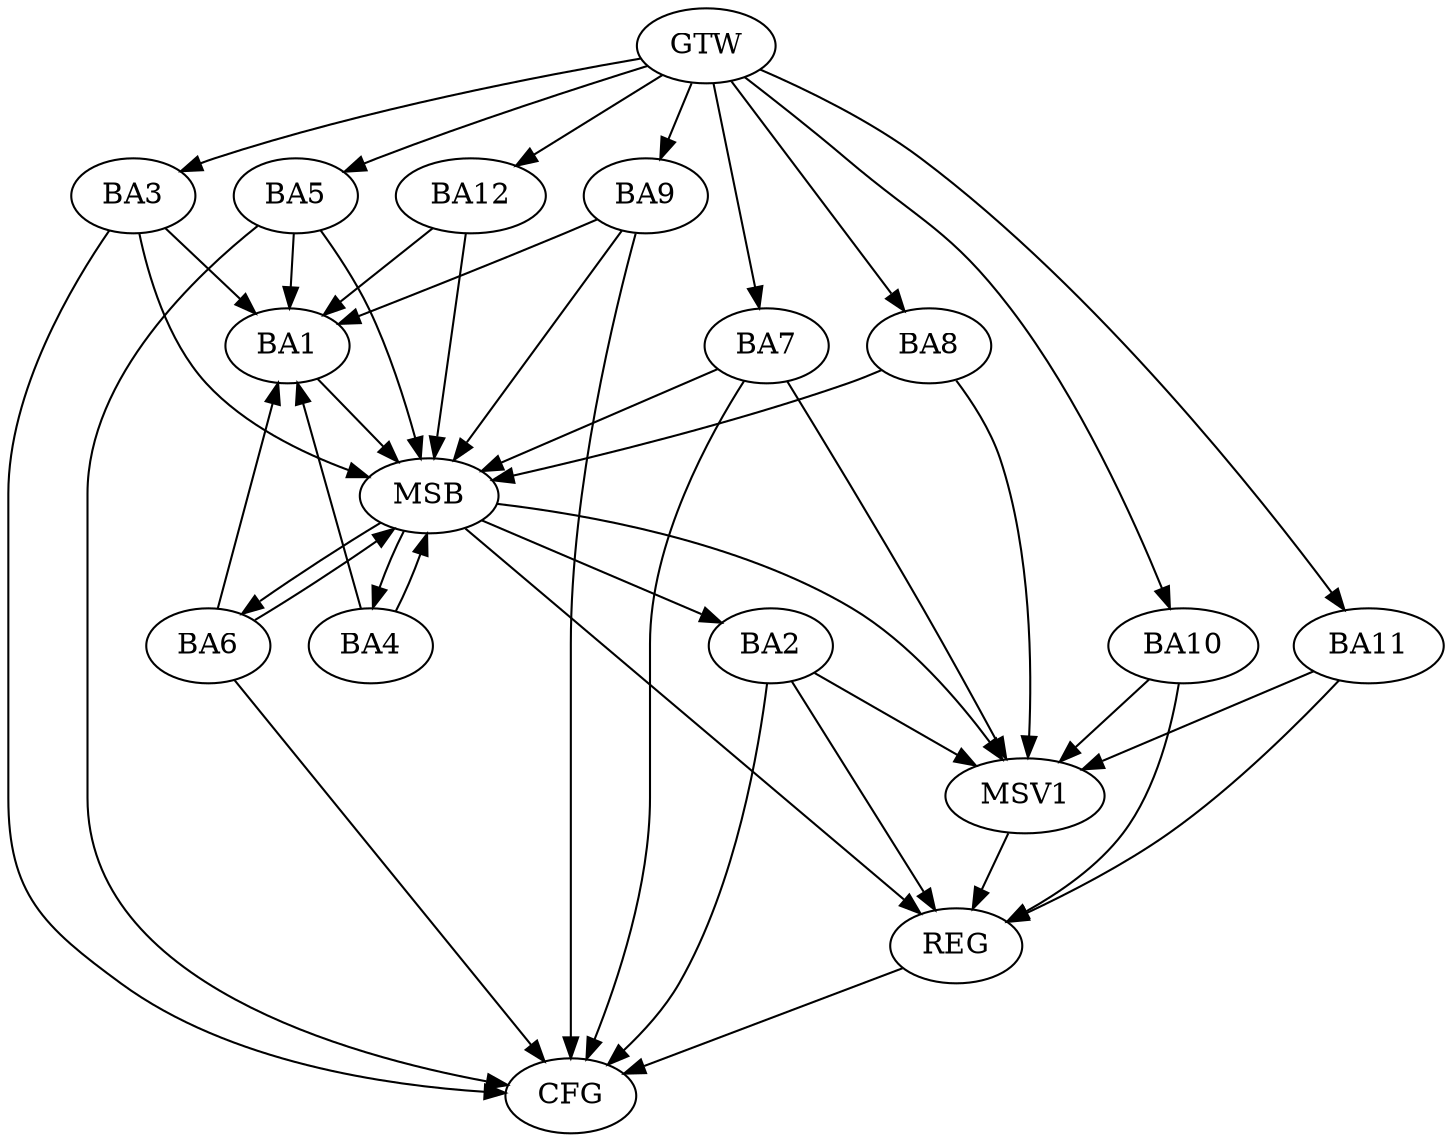 strict digraph G {
  BA1 [ label="BA1" ];
  BA2 [ label="BA2" ];
  BA3 [ label="BA3" ];
  BA4 [ label="BA4" ];
  BA5 [ label="BA5" ];
  BA6 [ label="BA6" ];
  BA7 [ label="BA7" ];
  BA8 [ label="BA8" ];
  BA9 [ label="BA9" ];
  BA10 [ label="BA10" ];
  BA11 [ label="BA11" ];
  BA12 [ label="BA12" ];
  GTW [ label="GTW" ];
  REG [ label="REG" ];
  MSB [ label="MSB" ];
  CFG [ label="CFG" ];
  MSV1 [ label="MSV1" ];
  GTW -> BA3;
  GTW -> BA5;
  GTW -> BA7;
  GTW -> BA8;
  GTW -> BA9;
  GTW -> BA10;
  GTW -> BA11;
  GTW -> BA12;
  BA2 -> REG;
  BA10 -> REG;
  BA11 -> REG;
  BA1 -> MSB;
  MSB -> BA2;
  MSB -> REG;
  BA3 -> MSB;
  BA4 -> MSB;
  BA5 -> MSB;
  BA6 -> MSB;
  BA7 -> MSB;
  BA8 -> MSB;
  BA9 -> MSB;
  MSB -> BA6;
  BA12 -> MSB;
  MSB -> BA4;
  BA2 -> CFG;
  BA9 -> CFG;
  BA5 -> CFG;
  BA6 -> CFG;
  BA3 -> CFG;
  BA7 -> CFG;
  REG -> CFG;
  BA9 -> BA1;
  BA3 -> BA1;
  BA6 -> BA1;
  BA12 -> BA1;
  BA5 -> BA1;
  BA4 -> BA1;
  BA2 -> MSV1;
  BA10 -> MSV1;
  BA11 -> MSV1;
  MSB -> MSV1;
  BA7 -> MSV1;
  BA8 -> MSV1;
  MSV1 -> REG;
}
